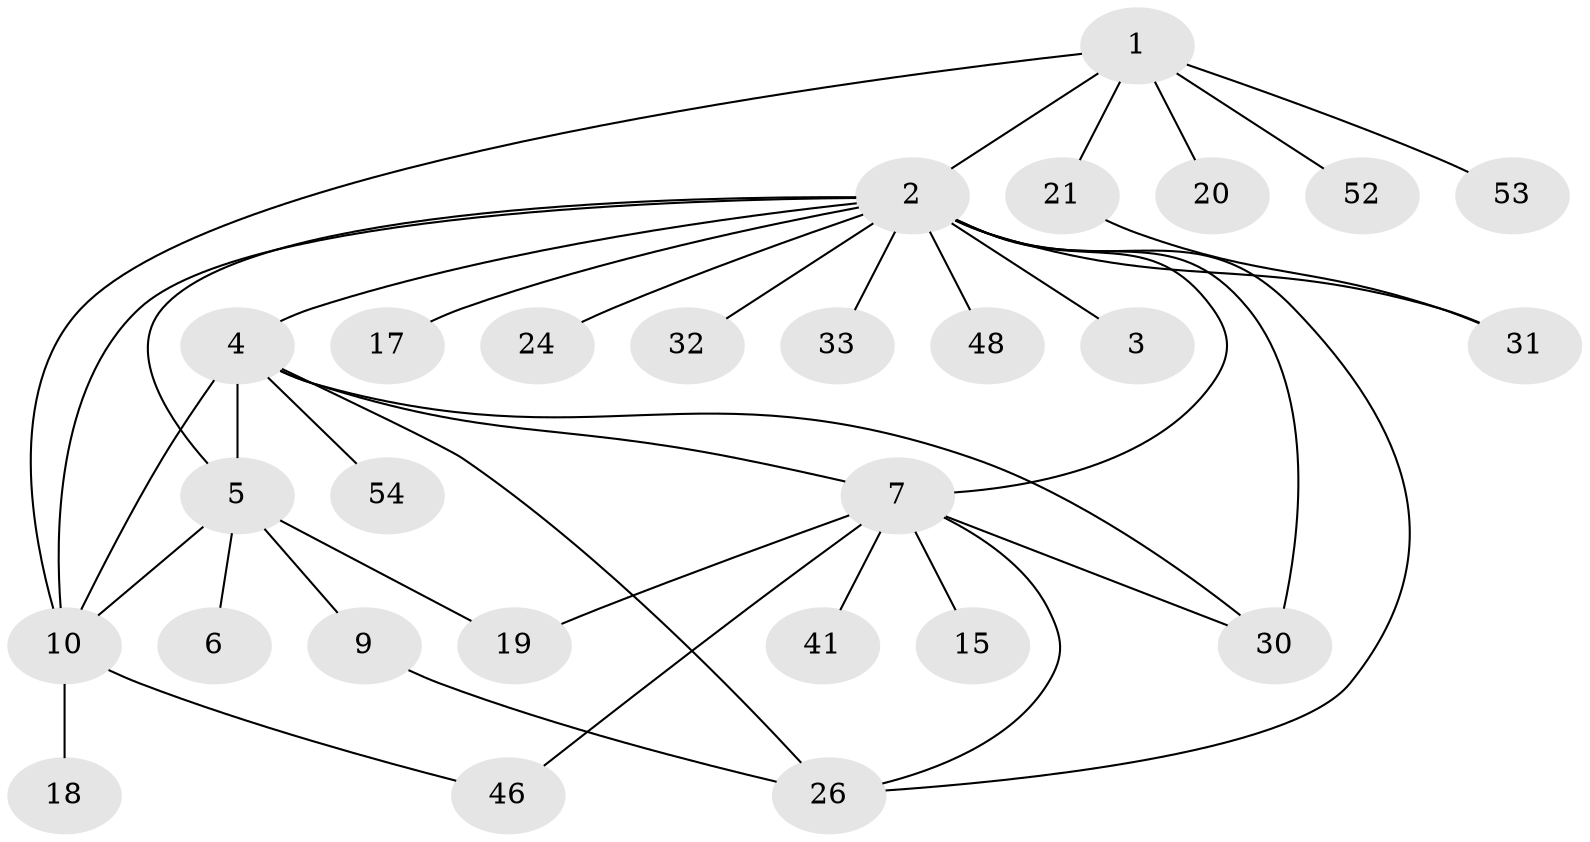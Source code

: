 // original degree distribution, {8: 0.037037037037037035, 16: 0.018518518518518517, 1: 0.46296296296296297, 7: 0.018518518518518517, 10: 0.018518518518518517, 3: 0.14814814814814814, 9: 0.018518518518518517, 5: 0.018518518518518517, 2: 0.2222222222222222, 4: 0.037037037037037035}
// Generated by graph-tools (version 1.1) at 2025/14/03/09/25 04:14:32]
// undirected, 27 vertices, 39 edges
graph export_dot {
graph [start="1"]
  node [color=gray90,style=filled];
  1 [super="+13+8+51"];
  2 [super="+11+25"];
  3;
  4;
  5 [super="+22+12+36+49"];
  6;
  7;
  9;
  10 [super="+29+23+14+45"];
  15;
  17;
  18;
  19 [super="+40"];
  20 [super="+35"];
  21 [super="+34"];
  24;
  26 [super="+42"];
  30 [super="+37+38+44"];
  31;
  32;
  33;
  41;
  46 [super="+47"];
  48;
  52;
  53;
  54;
  1 -- 2;
  1 -- 21;
  1 -- 52;
  1 -- 53;
  1 -- 20;
  1 -- 10;
  2 -- 3;
  2 -- 4;
  2 -- 5;
  2 -- 7;
  2 -- 17;
  2 -- 24;
  2 -- 26;
  2 -- 30 [weight=2];
  2 -- 32;
  2 -- 33;
  2 -- 48;
  2 -- 10;
  2 -- 31;
  4 -- 5;
  4 -- 7;
  4 -- 10;
  4 -- 54;
  4 -- 26;
  4 -- 30;
  5 -- 6;
  5 -- 9 [weight=2];
  5 -- 10 [weight=2];
  5 -- 19;
  7 -- 15;
  7 -- 19;
  7 -- 26;
  7 -- 41;
  7 -- 46;
  7 -- 30;
  9 -- 26;
  10 -- 18;
  10 -- 46;
  21 -- 31;
}
